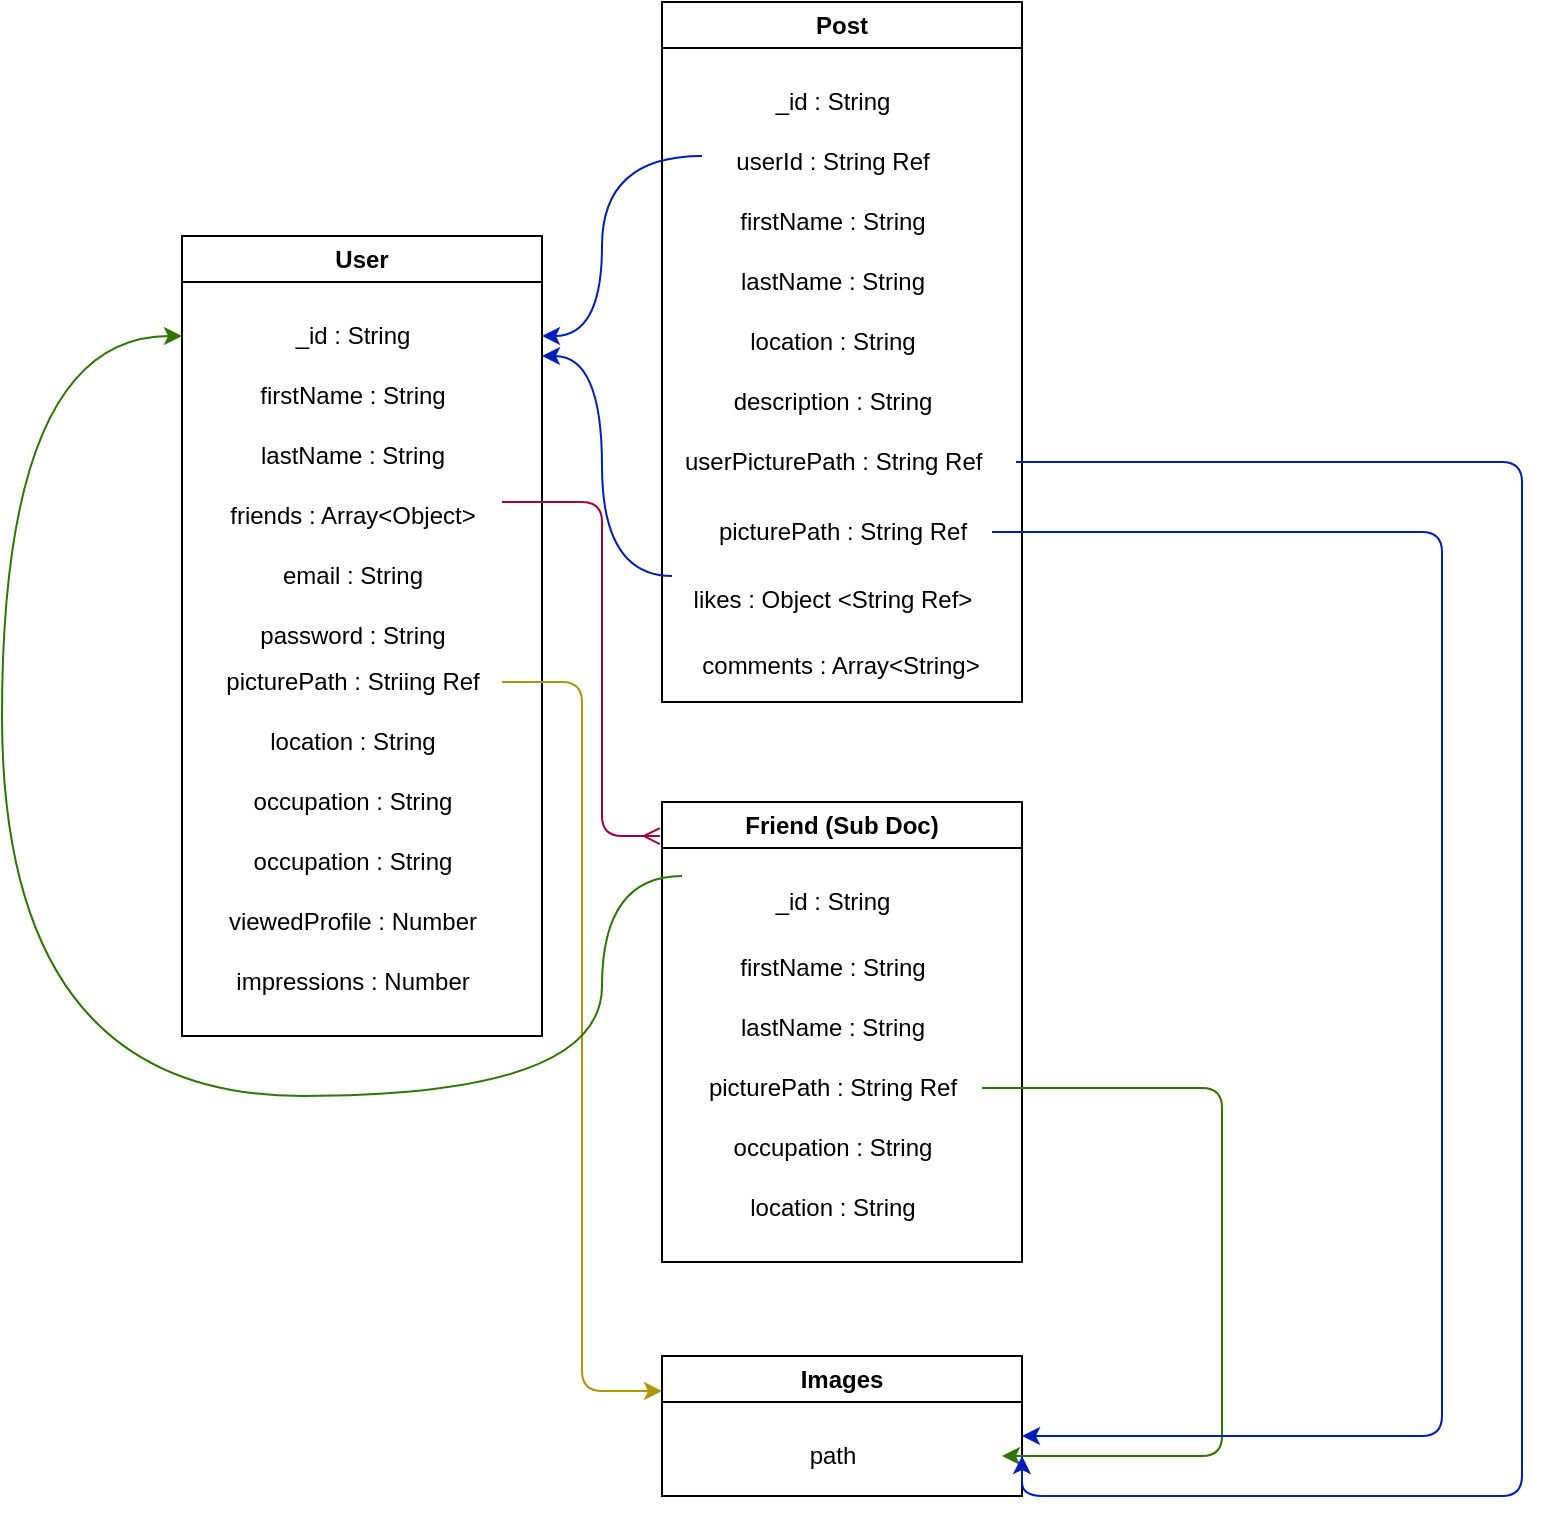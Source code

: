 <mxfile>
    <diagram id="8HvDvdWridmRN_zoCDL2" name="Page-1">
        <mxGraphModel dx="1140" dy="596" grid="1" gridSize="10" guides="1" tooltips="1" connect="1" arrows="1" fold="1" page="1" pageScale="1" pageWidth="850" pageHeight="1100" math="0" shadow="0">
            <root>
                <mxCell id="0"/>
                <mxCell id="1" parent="0"/>
                <mxCell id="2" value="User" style="swimlane;whiteSpace=wrap;html=1;" parent="1" vertex="1">
                    <mxGeometry x="120" y="130" width="180" height="400" as="geometry"/>
                </mxCell>
                <mxCell id="3" value="_id : String" style="text;html=1;align=center;verticalAlign=middle;resizable=0;points=[];autosize=1;strokeColor=none;fillColor=none;" parent="2" vertex="1">
                    <mxGeometry x="45" y="35" width="80" height="30" as="geometry"/>
                </mxCell>
                <mxCell id="4" value="firstName : String" style="text;html=1;align=center;verticalAlign=middle;resizable=0;points=[];autosize=1;strokeColor=none;fillColor=none;" parent="2" vertex="1">
                    <mxGeometry x="25" y="65" width="120" height="30" as="geometry"/>
                </mxCell>
                <mxCell id="5" value="lastName : String" style="text;html=1;align=center;verticalAlign=middle;resizable=0;points=[];autosize=1;strokeColor=none;fillColor=none;" parent="2" vertex="1">
                    <mxGeometry x="25" y="95" width="120" height="30" as="geometry"/>
                </mxCell>
                <mxCell id="6" value="friends : Array&amp;lt;Object&amp;gt;" style="text;html=1;align=center;verticalAlign=middle;resizable=0;points=[];autosize=1;strokeColor=none;fillColor=none;" parent="2" vertex="1">
                    <mxGeometry x="10" y="125" width="150" height="30" as="geometry"/>
                </mxCell>
                <mxCell id="7" value="email : String" style="text;html=1;align=center;verticalAlign=middle;resizable=0;points=[];autosize=1;strokeColor=none;fillColor=none;" parent="2" vertex="1">
                    <mxGeometry x="40" y="155" width="90" height="30" as="geometry"/>
                </mxCell>
                <mxCell id="8" value="password : String" style="text;html=1;align=center;verticalAlign=middle;resizable=0;points=[];autosize=1;strokeColor=none;fillColor=none;" parent="2" vertex="1">
                    <mxGeometry x="25" y="185" width="120" height="30" as="geometry"/>
                </mxCell>
                <mxCell id="51" style="edgeStyle=orthogonalEdgeStyle;html=1;entryX=0;entryY=0.25;entryDx=0;entryDy=0;endArrow=classic;endFill=1;fillColor=#e3c800;strokeColor=#B09500;" edge="1" parent="1" source="11" target="41">
                    <mxGeometry relative="1" as="geometry"/>
                </mxCell>
                <mxCell id="11" value="picturePath : Striing Ref" style="text;html=1;align=center;verticalAlign=middle;resizable=0;points=[];autosize=1;strokeColor=none;fillColor=none;" parent="1" vertex="1">
                    <mxGeometry x="130" y="338" width="150" height="30" as="geometry"/>
                </mxCell>
                <mxCell id="12" value="location : String" style="text;html=1;align=center;verticalAlign=middle;resizable=0;points=[];autosize=1;strokeColor=none;fillColor=none;" parent="1" vertex="1">
                    <mxGeometry x="150" y="368" width="110" height="30" as="geometry"/>
                </mxCell>
                <mxCell id="13" value="occupation : String" style="text;html=1;align=center;verticalAlign=middle;resizable=0;points=[];autosize=1;strokeColor=none;fillColor=none;" parent="1" vertex="1">
                    <mxGeometry x="145" y="398" width="120" height="30" as="geometry"/>
                </mxCell>
                <mxCell id="14" value="occupation : String" style="text;html=1;align=center;verticalAlign=middle;resizable=0;points=[];autosize=1;strokeColor=none;fillColor=none;" parent="1" vertex="1">
                    <mxGeometry x="145" y="428" width="120" height="30" as="geometry"/>
                </mxCell>
                <mxCell id="15" value="viewedProfile : Number" style="text;html=1;align=center;verticalAlign=middle;resizable=0;points=[];autosize=1;strokeColor=none;fillColor=none;" parent="1" vertex="1">
                    <mxGeometry x="130" y="458" width="150" height="30" as="geometry"/>
                </mxCell>
                <mxCell id="16" value="impressions : Number" style="text;html=1;align=center;verticalAlign=middle;resizable=0;points=[];autosize=1;strokeColor=none;fillColor=none;" parent="1" vertex="1">
                    <mxGeometry x="135" y="488" width="140" height="30" as="geometry"/>
                </mxCell>
                <mxCell id="17" value="Post" style="swimlane;whiteSpace=wrap;html=1;swimlaneFillColor=none;gradientColor=none;" parent="1" vertex="1">
                    <mxGeometry x="360" y="13" width="180" height="350" as="geometry"/>
                </mxCell>
                <mxCell id="18" value="_id : String" style="text;html=1;align=center;verticalAlign=middle;resizable=0;points=[];autosize=1;strokeColor=none;fillColor=none;" parent="17" vertex="1">
                    <mxGeometry x="45" y="35" width="80" height="30" as="geometry"/>
                </mxCell>
                <mxCell id="19" value="userId : String Ref" style="text;html=1;align=center;verticalAlign=middle;resizable=0;points=[];autosize=1;strokeColor=none;fillColor=none;" parent="17" vertex="1">
                    <mxGeometry x="25" y="65" width="120" height="30" as="geometry"/>
                </mxCell>
                <mxCell id="20" value="firstName : String" style="text;html=1;align=center;verticalAlign=middle;resizable=0;points=[];autosize=1;strokeColor=none;fillColor=none;" parent="17" vertex="1">
                    <mxGeometry x="25" y="95" width="120" height="30" as="geometry"/>
                </mxCell>
                <mxCell id="21" value="lastName : String" style="text;html=1;align=center;verticalAlign=middle;resizable=0;points=[];autosize=1;strokeColor=none;fillColor=none;" parent="17" vertex="1">
                    <mxGeometry x="25" y="125" width="120" height="30" as="geometry"/>
                </mxCell>
                <mxCell id="22" value="location : String" style="text;html=1;align=center;verticalAlign=middle;resizable=0;points=[];autosize=1;strokeColor=none;fillColor=none;" parent="17" vertex="1">
                    <mxGeometry x="30" y="155" width="110" height="30" as="geometry"/>
                </mxCell>
                <mxCell id="23" value="description : String" style="text;html=1;align=center;verticalAlign=middle;resizable=0;points=[];autosize=1;strokeColor=none;fillColor=none;" parent="17" vertex="1">
                    <mxGeometry x="25" y="185" width="120" height="30" as="geometry"/>
                </mxCell>
                <mxCell id="24" value="userPicturePath : String Ref&amp;nbsp;" style="text;html=1;align=center;verticalAlign=middle;resizable=0;points=[];autosize=1;strokeColor=none;fillColor=none;" vertex="1" parent="17">
                    <mxGeometry x="-3" y="215" width="180" height="30" as="geometry"/>
                </mxCell>
                <mxCell id="28" value="comments : Array&amp;lt;String&amp;gt;" style="text;html=1;align=center;verticalAlign=middle;resizable=0;points=[];autosize=1;strokeColor=none;fillColor=none;" vertex="1" parent="17">
                    <mxGeometry x="9" y="317" width="160" height="30" as="geometry"/>
                </mxCell>
                <mxCell id="27" value="likes : Object &amp;lt;String Ref&amp;gt;" style="text;html=1;align=center;verticalAlign=middle;resizable=0;points=[];autosize=1;strokeColor=none;fillColor=none;" vertex="1" parent="17">
                    <mxGeometry x="5" y="284" width="160" height="30" as="geometry"/>
                </mxCell>
                <mxCell id="26" value="picturePath : String Ref" style="text;html=1;align=center;verticalAlign=middle;resizable=0;points=[];autosize=1;strokeColor=none;fillColor=none;" vertex="1" parent="17">
                    <mxGeometry x="15" y="250" width="150" height="30" as="geometry"/>
                </mxCell>
                <mxCell id="29" value="Friend (Sub Doc)" style="swimlane;whiteSpace=wrap;html=1;" vertex="1" parent="1">
                    <mxGeometry x="360" y="413" width="180" height="230" as="geometry"/>
                </mxCell>
                <mxCell id="30" value="_id : String" style="text;html=1;align=center;verticalAlign=middle;resizable=0;points=[];autosize=1;strokeColor=none;fillColor=none;" vertex="1" parent="29">
                    <mxGeometry x="45" y="35" width="80" height="30" as="geometry"/>
                </mxCell>
                <mxCell id="32" value="firstName : String" style="text;html=1;align=center;verticalAlign=middle;resizable=0;points=[];autosize=1;strokeColor=none;fillColor=none;" vertex="1" parent="29">
                    <mxGeometry x="25" y="68" width="120" height="30" as="geometry"/>
                </mxCell>
                <mxCell id="33" value="lastName : String" style="text;html=1;align=center;verticalAlign=middle;resizable=0;points=[];autosize=1;strokeColor=none;fillColor=none;" vertex="1" parent="29">
                    <mxGeometry x="25" y="98" width="120" height="30" as="geometry"/>
                </mxCell>
                <mxCell id="34" value="picturePath : String Ref" style="text;html=1;align=center;verticalAlign=middle;resizable=0;points=[];autosize=1;strokeColor=none;fillColor=none;" vertex="1" parent="29">
                    <mxGeometry x="10" y="128" width="150" height="30" as="geometry"/>
                </mxCell>
                <mxCell id="35" value="occupation : String" style="text;html=1;align=center;verticalAlign=middle;resizable=0;points=[];autosize=1;strokeColor=none;fillColor=none;" vertex="1" parent="29">
                    <mxGeometry x="25" y="158" width="120" height="30" as="geometry"/>
                </mxCell>
                <mxCell id="40" value="location : String" style="text;html=1;align=center;verticalAlign=middle;resizable=0;points=[];autosize=1;strokeColor=none;fillColor=none;" vertex="1" parent="29">
                    <mxGeometry x="30" y="188" width="110" height="30" as="geometry"/>
                </mxCell>
                <mxCell id="41" value="Images" style="swimlane;whiteSpace=wrap;html=1;" vertex="1" parent="1">
                    <mxGeometry x="360" y="690" width="180" height="70" as="geometry"/>
                </mxCell>
                <mxCell id="42" value="path" style="text;html=1;align=center;verticalAlign=middle;resizable=0;points=[];autosize=1;strokeColor=none;fillColor=none;" vertex="1" parent="41">
                    <mxGeometry x="60" y="35" width="50" height="30" as="geometry"/>
                </mxCell>
                <mxCell id="50" style="edgeStyle=orthogonalEdgeStyle;html=1;fillColor=#d80073;strokeColor=#A50040;entryX=-0.006;entryY=0.074;entryDx=0;entryDy=0;entryPerimeter=0;endArrow=ERmany;endFill=0;" edge="1" parent="1" target="29">
                    <mxGeometry relative="1" as="geometry">
                        <mxPoint x="370" y="440" as="targetPoint"/>
                        <mxPoint x="280" y="263" as="sourcePoint"/>
                        <Array as="points">
                            <mxPoint x="330" y="263"/>
                            <mxPoint x="330" y="430"/>
                        </Array>
                    </mxGeometry>
                </mxCell>
                <mxCell id="52" style="edgeStyle=orthogonalEdgeStyle;html=1;endArrow=classic;endFill=1;fillColor=#60a917;strokeColor=#2D7600;" edge="1" parent="1" source="34">
                    <mxGeometry relative="1" as="geometry">
                        <mxPoint x="530" y="740" as="targetPoint"/>
                        <Array as="points">
                            <mxPoint x="640" y="556"/>
                            <mxPoint x="640" y="740"/>
                        </Array>
                    </mxGeometry>
                </mxCell>
                <mxCell id="53" style="edgeStyle=orthogonalEdgeStyle;html=1;endArrow=classic;endFill=1;fillColor=#0050ef;strokeColor=#001DBC;" edge="1" parent="1" source="24">
                    <mxGeometry relative="1" as="geometry">
                        <mxPoint x="540" y="740" as="targetPoint"/>
                        <Array as="points">
                            <mxPoint x="790" y="243"/>
                            <mxPoint x="790" y="760"/>
                            <mxPoint x="540" y="760"/>
                        </Array>
                    </mxGeometry>
                </mxCell>
                <mxCell id="54" style="edgeStyle=orthogonalEdgeStyle;html=1;endArrow=classic;endFill=1;fillColor=#0050ef;strokeColor=#001DBC;" edge="1" parent="1" source="26">
                    <mxGeometry relative="1" as="geometry">
                        <mxPoint x="540" y="730" as="targetPoint"/>
                        <Array as="points">
                            <mxPoint x="750" y="278"/>
                            <mxPoint x="750" y="730"/>
                            <mxPoint x="540" y="730"/>
                        </Array>
                    </mxGeometry>
                </mxCell>
                <mxCell id="55" style="edgeStyle=orthogonalEdgeStyle;html=1;endArrow=classic;endFill=1;curved=1;fillColor=#0050ef;strokeColor=#001DBC;" edge="1" parent="1">
                    <mxGeometry relative="1" as="geometry">
                        <mxPoint x="300" y="180" as="targetPoint"/>
                        <mxPoint x="380" y="90" as="sourcePoint"/>
                        <Array as="points">
                            <mxPoint x="330" y="90"/>
                            <mxPoint x="330" y="180"/>
                        </Array>
                    </mxGeometry>
                </mxCell>
                <mxCell id="56" style="edgeStyle=orthogonalEdgeStyle;curved=1;html=1;endArrow=classic;endFill=1;fillColor=#60a917;strokeColor=#2D7600;" edge="1" parent="1">
                    <mxGeometry relative="1" as="geometry">
                        <mxPoint x="120" y="180" as="targetPoint"/>
                        <mxPoint x="370" y="450" as="sourcePoint"/>
                        <Array as="points">
                            <mxPoint x="330" y="450"/>
                            <mxPoint x="330" y="560"/>
                            <mxPoint x="30" y="560"/>
                            <mxPoint x="30" y="180"/>
                        </Array>
                    </mxGeometry>
                </mxCell>
                <mxCell id="59" style="edgeStyle=orthogonalEdgeStyle;curved=1;html=1;endArrow=classic;endFill=1;fillColor=#0050ef;strokeColor=#001DBC;" edge="1" parent="1" source="27">
                    <mxGeometry relative="1" as="geometry">
                        <mxPoint x="300" y="190" as="targetPoint"/>
                        <Array as="points">
                            <mxPoint x="330" y="300"/>
                            <mxPoint x="330" y="190"/>
                        </Array>
                    </mxGeometry>
                </mxCell>
            </root>
        </mxGraphModel>
    </diagram>
</mxfile>